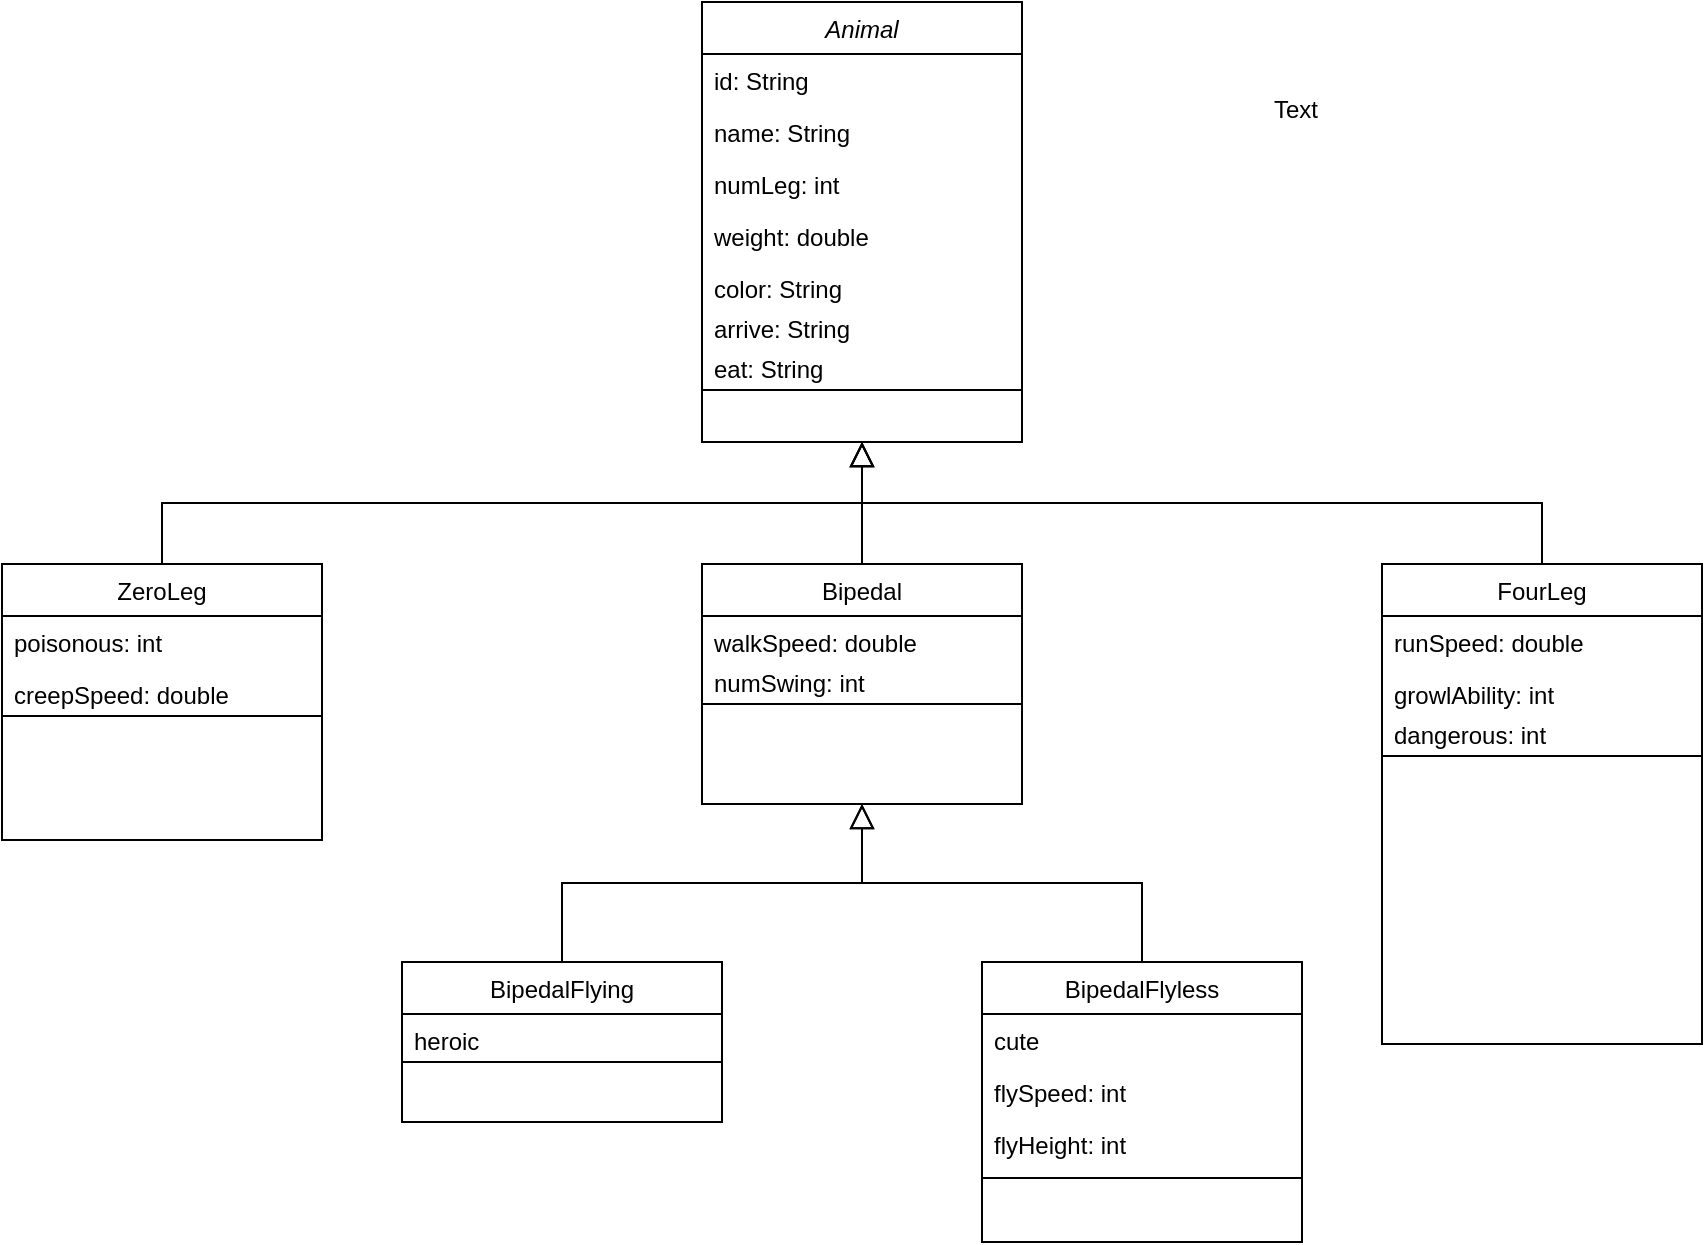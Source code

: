 <mxfile version="14.1.8" type="github">
  <diagram id="C5RBs43oDa-KdzZeNtuy" name="Page-1">
    <mxGraphModel dx="1865" dy="548" grid="1" gridSize="10" guides="1" tooltips="1" connect="1" arrows="1" fold="1" page="1" pageScale="1" pageWidth="827" pageHeight="1169" math="0" shadow="0">
      <root>
        <mxCell id="WIyWlLk6GJQsqaUBKTNV-0" />
        <mxCell id="WIyWlLk6GJQsqaUBKTNV-1" parent="WIyWlLk6GJQsqaUBKTNV-0" />
        <mxCell id="zkfFHV4jXpPFQw0GAbJ--0" value="Animal" style="swimlane;fontStyle=2;align=center;verticalAlign=top;childLayout=stackLayout;horizontal=1;startSize=26;horizontalStack=0;resizeParent=1;resizeLast=0;collapsible=1;marginBottom=0;rounded=0;shadow=0;strokeWidth=1;" parent="WIyWlLk6GJQsqaUBKTNV-1" vertex="1">
          <mxGeometry x="220" y="120" width="160" height="220" as="geometry">
            <mxRectangle x="230" y="140" width="160" height="26" as="alternateBounds" />
          </mxGeometry>
        </mxCell>
        <mxCell id="zkfFHV4jXpPFQw0GAbJ--2" value="id: String " style="text;align=left;verticalAlign=top;spacingLeft=4;spacingRight=4;overflow=hidden;rotatable=0;points=[[0,0.5],[1,0.5]];portConstraint=eastwest;rounded=0;shadow=0;html=0;" parent="zkfFHV4jXpPFQw0GAbJ--0" vertex="1">
          <mxGeometry y="26" width="160" height="26" as="geometry" />
        </mxCell>
        <mxCell id="zkfFHV4jXpPFQw0GAbJ--1" value="name: String" style="text;align=left;verticalAlign=top;spacingLeft=4;spacingRight=4;overflow=hidden;rotatable=0;points=[[0,0.5],[1,0.5]];portConstraint=eastwest;" parent="zkfFHV4jXpPFQw0GAbJ--0" vertex="1">
          <mxGeometry y="52" width="160" height="26" as="geometry" />
        </mxCell>
        <mxCell id="zkfFHV4jXpPFQw0GAbJ--3" value="numLeg: int" style="text;align=left;verticalAlign=top;spacingLeft=4;spacingRight=4;overflow=hidden;rotatable=0;points=[[0,0.5],[1,0.5]];portConstraint=eastwest;rounded=0;shadow=0;html=0;" parent="zkfFHV4jXpPFQw0GAbJ--0" vertex="1">
          <mxGeometry y="78" width="160" height="26" as="geometry" />
        </mxCell>
        <mxCell id="mXU3f5jDPREztVTC0XQW-5" value="weight: double" style="text;align=left;verticalAlign=top;spacingLeft=4;spacingRight=4;overflow=hidden;rotatable=0;points=[[0,0.5],[1,0.5]];portConstraint=eastwest;rounded=0;shadow=0;html=0;" parent="zkfFHV4jXpPFQw0GAbJ--0" vertex="1">
          <mxGeometry y="104" width="160" height="26" as="geometry" />
        </mxCell>
        <mxCell id="Qt1jgcoyq6LtD87Y_nXF-11" value="color: String" style="text;html=1;resizable=0;autosize=1;align=left;verticalAlign=top;points=[];fillColor=none;strokeColor=none;rounded=0;shadow=0;spacingLeft=4;spacingRight=4;" parent="zkfFHV4jXpPFQw0GAbJ--0" vertex="1">
          <mxGeometry y="130" width="160" height="20" as="geometry" />
        </mxCell>
        <mxCell id="Qt1jgcoyq6LtD87Y_nXF-17" value="arrive: String" style="text;html=1;resizable=0;autosize=1;align=left;verticalAlign=top;points=[];fillColor=none;strokeColor=none;rounded=0;shadow=0;spacingLeft=4;spacingRight=4;" parent="zkfFHV4jXpPFQw0GAbJ--0" vertex="1">
          <mxGeometry y="150" width="160" height="20" as="geometry" />
        </mxCell>
        <mxCell id="Qt1jgcoyq6LtD87Y_nXF-16" value="eat: String" style="text;html=1;resizable=0;autosize=1;align=left;verticalAlign=top;points=[];fillColor=none;strokeColor=none;rounded=0;shadow=0;spacingLeft=4;spacingRight=4;" parent="zkfFHV4jXpPFQw0GAbJ--0" vertex="1">
          <mxGeometry y="170" width="160" height="20" as="geometry" />
        </mxCell>
        <mxCell id="zkfFHV4jXpPFQw0GAbJ--4" value="" style="line;html=1;strokeWidth=1;align=left;verticalAlign=middle;spacingTop=-1;spacingLeft=3;spacingRight=3;rotatable=0;labelPosition=right;points=[];portConstraint=eastwest;" parent="zkfFHV4jXpPFQw0GAbJ--0" vertex="1">
          <mxGeometry y="190" width="160" height="8" as="geometry" />
        </mxCell>
        <mxCell id="zkfFHV4jXpPFQw0GAbJ--6" value="ZeroLeg" style="swimlane;fontStyle=0;align=center;verticalAlign=top;childLayout=stackLayout;horizontal=1;startSize=26;horizontalStack=0;resizeParent=1;resizeLast=0;collapsible=1;marginBottom=0;rounded=0;shadow=0;strokeWidth=1;" parent="WIyWlLk6GJQsqaUBKTNV-1" vertex="1">
          <mxGeometry x="-130" y="401" width="160" height="138" as="geometry">
            <mxRectangle x="130" y="380" width="160" height="26" as="alternateBounds" />
          </mxGeometry>
        </mxCell>
        <mxCell id="zkfFHV4jXpPFQw0GAbJ--7" value="poisonous: int" style="text;align=left;verticalAlign=top;spacingLeft=4;spacingRight=4;overflow=hidden;rotatable=0;points=[[0,0.5],[1,0.5]];portConstraint=eastwest;" parent="zkfFHV4jXpPFQw0GAbJ--6" vertex="1">
          <mxGeometry y="26" width="160" height="26" as="geometry" />
        </mxCell>
        <mxCell id="Qt1jgcoyq6LtD87Y_nXF-12" value="creepSpeed: double" style="text;html=1;resizable=0;autosize=1;align=left;verticalAlign=top;points=[];fillColor=none;strokeColor=none;rounded=0;shadow=0;spacingLeft=4;spacingRight=4;" parent="zkfFHV4jXpPFQw0GAbJ--6" vertex="1">
          <mxGeometry y="52" width="160" height="20" as="geometry" />
        </mxCell>
        <mxCell id="zkfFHV4jXpPFQw0GAbJ--9" value="" style="line;html=1;strokeWidth=1;align=left;verticalAlign=middle;spacingTop=-1;spacingLeft=3;spacingRight=3;rotatable=0;labelPosition=right;points=[];portConstraint=eastwest;" parent="zkfFHV4jXpPFQw0GAbJ--6" vertex="1">
          <mxGeometry y="72" width="160" height="8" as="geometry" />
        </mxCell>
        <mxCell id="zkfFHV4jXpPFQw0GAbJ--12" value="" style="endArrow=block;endSize=10;endFill=0;shadow=0;strokeWidth=1;rounded=0;edgeStyle=elbowEdgeStyle;elbow=vertical;" parent="WIyWlLk6GJQsqaUBKTNV-1" source="zkfFHV4jXpPFQw0GAbJ--6" target="zkfFHV4jXpPFQw0GAbJ--0" edge="1">
          <mxGeometry width="160" relative="1" as="geometry">
            <mxPoint x="200" y="203" as="sourcePoint" />
            <mxPoint x="200" y="203" as="targetPoint" />
          </mxGeometry>
        </mxCell>
        <mxCell id="zkfFHV4jXpPFQw0GAbJ--13" value="FourLeg" style="swimlane;fontStyle=0;align=center;verticalAlign=top;childLayout=stackLayout;horizontal=1;startSize=26;horizontalStack=0;resizeParent=1;resizeLast=0;collapsible=1;marginBottom=0;rounded=0;shadow=0;strokeWidth=1;" parent="WIyWlLk6GJQsqaUBKTNV-1" vertex="1">
          <mxGeometry x="560" y="401" width="160" height="240" as="geometry">
            <mxRectangle x="340" y="380" width="170" height="26" as="alternateBounds" />
          </mxGeometry>
        </mxCell>
        <mxCell id="zkfFHV4jXpPFQw0GAbJ--14" value="runSpeed: double" style="text;align=left;verticalAlign=top;spacingLeft=4;spacingRight=4;overflow=hidden;rotatable=0;points=[[0,0.5],[1,0.5]];portConstraint=eastwest;" parent="zkfFHV4jXpPFQw0GAbJ--13" vertex="1">
          <mxGeometry y="26" width="160" height="26" as="geometry" />
        </mxCell>
        <mxCell id="Qt1jgcoyq6LtD87Y_nXF-14" value="growlAbility: int" style="text;html=1;resizable=0;autosize=1;align=left;verticalAlign=top;points=[];fillColor=none;strokeColor=none;rounded=0;shadow=0;spacingLeft=4;spacingRight=4;" parent="zkfFHV4jXpPFQw0GAbJ--13" vertex="1">
          <mxGeometry y="52" width="160" height="20" as="geometry" />
        </mxCell>
        <mxCell id="Qt1jgcoyq6LtD87Y_nXF-15" value="dangerous: int" style="text;html=1;resizable=0;autosize=1;align=left;verticalAlign=top;points=[];fillColor=none;strokeColor=none;rounded=0;shadow=0;spacingLeft=4;spacingRight=4;" parent="zkfFHV4jXpPFQw0GAbJ--13" vertex="1">
          <mxGeometry y="72" width="160" height="20" as="geometry" />
        </mxCell>
        <mxCell id="zkfFHV4jXpPFQw0GAbJ--15" value="" style="line;html=1;strokeWidth=1;align=left;verticalAlign=middle;spacingTop=-1;spacingLeft=3;spacingRight=3;rotatable=0;labelPosition=right;points=[];portConstraint=eastwest;" parent="zkfFHV4jXpPFQw0GAbJ--13" vertex="1">
          <mxGeometry y="92" width="160" height="8" as="geometry" />
        </mxCell>
        <mxCell id="zkfFHV4jXpPFQw0GAbJ--16" value="" style="endArrow=block;endSize=10;endFill=0;shadow=0;strokeWidth=1;rounded=0;edgeStyle=elbowEdgeStyle;elbow=vertical;" parent="WIyWlLk6GJQsqaUBKTNV-1" source="zkfFHV4jXpPFQw0GAbJ--13" target="zkfFHV4jXpPFQw0GAbJ--0" edge="1">
          <mxGeometry width="160" relative="1" as="geometry">
            <mxPoint x="210" y="373" as="sourcePoint" />
            <mxPoint x="310" y="271" as="targetPoint" />
          </mxGeometry>
        </mxCell>
        <mxCell id="AHDwlvnx33oQontYvTsI-0" style="edgeStyle=elbowEdgeStyle;rounded=0;orthogonalLoop=1;jettySize=auto;elbow=vertical;html=1;entryX=0.5;entryY=1;entryDx=0;entryDy=0;endArrow=block;endFill=0;endSize=10;" parent="WIyWlLk6GJQsqaUBKTNV-1" source="mXU3f5jDPREztVTC0XQW-7" target="zkfFHV4jXpPFQw0GAbJ--0" edge="1">
          <mxGeometry relative="1" as="geometry" />
        </mxCell>
        <mxCell id="mXU3f5jDPREztVTC0XQW-7" value="Bipedal" style="swimlane;fontStyle=0;align=center;verticalAlign=top;childLayout=stackLayout;horizontal=1;startSize=26;horizontalStack=0;resizeParent=1;resizeLast=0;collapsible=1;marginBottom=0;rounded=0;shadow=0;strokeWidth=1;" parent="WIyWlLk6GJQsqaUBKTNV-1" vertex="1">
          <mxGeometry x="220" y="401" width="160" height="120" as="geometry">
            <mxRectangle x="340" y="380" width="170" height="26" as="alternateBounds" />
          </mxGeometry>
        </mxCell>
        <mxCell id="Qt1jgcoyq6LtD87Y_nXF-13" value="walkSpeed: double" style="text;html=1;resizable=0;autosize=1;align=left;verticalAlign=top;points=[];fillColor=none;strokeColor=none;rounded=0;shadow=0;spacingLeft=4;spacingRight=4;" parent="mXU3f5jDPREztVTC0XQW-7" vertex="1">
          <mxGeometry y="26" width="160" height="20" as="geometry" />
        </mxCell>
        <mxCell id="Qt1jgcoyq6LtD87Y_nXF-10" value="numSwing: int" style="text;html=1;resizable=0;autosize=1;align=left;verticalAlign=top;points=[];fillColor=none;strokeColor=none;rounded=0;shadow=0;spacingLeft=4;spacingRight=4;" parent="mXU3f5jDPREztVTC0XQW-7" vertex="1">
          <mxGeometry y="46" width="160" height="20" as="geometry" />
        </mxCell>
        <mxCell id="mXU3f5jDPREztVTC0XQW-9" value="" style="line;html=1;strokeWidth=1;align=left;verticalAlign=middle;spacingTop=-1;spacingLeft=3;spacingRight=3;rotatable=0;labelPosition=right;points=[];portConstraint=eastwest;" parent="mXU3f5jDPREztVTC0XQW-7" vertex="1">
          <mxGeometry y="66" width="160" height="8" as="geometry" />
        </mxCell>
        <mxCell id="AHDwlvnx33oQontYvTsI-7" style="edgeStyle=elbowEdgeStyle;rounded=0;orthogonalLoop=1;jettySize=auto;elbow=vertical;html=1;entryX=0.5;entryY=1;entryDx=0;entryDy=0;endArrow=block;endFill=0;endSize=10;" parent="WIyWlLk6GJQsqaUBKTNV-1" source="AHDwlvnx33oQontYvTsI-1" target="mXU3f5jDPREztVTC0XQW-7" edge="1">
          <mxGeometry relative="1" as="geometry" />
        </mxCell>
        <mxCell id="AHDwlvnx33oQontYvTsI-1" value="BipedalFlying" style="swimlane;fontStyle=0;align=center;verticalAlign=top;childLayout=stackLayout;horizontal=1;startSize=26;horizontalStack=0;resizeParent=1;resizeLast=0;collapsible=1;marginBottom=0;rounded=0;shadow=0;strokeWidth=1;" parent="WIyWlLk6GJQsqaUBKTNV-1" vertex="1">
          <mxGeometry x="70" y="600" width="160" height="80" as="geometry">
            <mxRectangle x="340" y="380" width="170" height="26" as="alternateBounds" />
          </mxGeometry>
        </mxCell>
        <mxCell id="Qt1jgcoyq6LtD87Y_nXF-19" value="heroic" style="text;html=1;resizable=0;autosize=1;align=left;verticalAlign=top;points=[];fillColor=none;strokeColor=none;rounded=0;shadow=0;spacingLeft=4;spacingRight=4;" parent="AHDwlvnx33oQontYvTsI-1" vertex="1">
          <mxGeometry y="26" width="160" height="20" as="geometry" />
        </mxCell>
        <mxCell id="AHDwlvnx33oQontYvTsI-3" value="" style="line;html=1;strokeWidth=1;align=left;verticalAlign=middle;spacingTop=-1;spacingLeft=3;spacingRight=3;rotatable=0;labelPosition=right;points=[];portConstraint=eastwest;" parent="AHDwlvnx33oQontYvTsI-1" vertex="1">
          <mxGeometry y="46" width="160" height="8" as="geometry" />
        </mxCell>
        <mxCell id="AHDwlvnx33oQontYvTsI-8" style="edgeStyle=elbowEdgeStyle;rounded=0;orthogonalLoop=1;jettySize=auto;elbow=vertical;html=1;endArrow=block;endFill=0;endSize=10;entryX=0.5;entryY=1;entryDx=0;entryDy=0;" parent="WIyWlLk6GJQsqaUBKTNV-1" source="AHDwlvnx33oQontYvTsI-4" target="mXU3f5jDPREztVTC0XQW-7" edge="1">
          <mxGeometry relative="1" as="geometry">
            <mxPoint x="300" y="450" as="targetPoint" />
          </mxGeometry>
        </mxCell>
        <mxCell id="AHDwlvnx33oQontYvTsI-4" value="BipedalFlyless" style="swimlane;fontStyle=0;align=center;verticalAlign=top;childLayout=stackLayout;horizontal=1;startSize=26;horizontalStack=0;resizeParent=1;resizeLast=0;collapsible=1;marginBottom=0;rounded=0;shadow=0;strokeWidth=1;" parent="WIyWlLk6GJQsqaUBKTNV-1" vertex="1">
          <mxGeometry x="360" y="600" width="160" height="140" as="geometry">
            <mxRectangle x="340" y="380" width="170" height="26" as="alternateBounds" />
          </mxGeometry>
        </mxCell>
        <mxCell id="AHDwlvnx33oQontYvTsI-5" value="cute" style="text;align=left;verticalAlign=top;spacingLeft=4;spacingRight=4;overflow=hidden;rotatable=0;points=[[0,0.5],[1,0.5]];portConstraint=eastwest;" parent="AHDwlvnx33oQontYvTsI-4" vertex="1">
          <mxGeometry y="26" width="160" height="26" as="geometry" />
        </mxCell>
        <mxCell id="mXU3f5jDPREztVTC0XQW-8" value="flySpeed: int" style="text;align=left;verticalAlign=top;spacingLeft=4;spacingRight=4;overflow=hidden;rotatable=0;points=[[0,0.5],[1,0.5]];portConstraint=eastwest;" parent="AHDwlvnx33oQontYvTsI-4" vertex="1">
          <mxGeometry y="52" width="160" height="26" as="geometry" />
        </mxCell>
        <mxCell id="o46EXD9OO0vBj13vOHu3-0" value="flyHeight: int" style="text;align=left;verticalAlign=top;spacingLeft=4;spacingRight=4;overflow=hidden;rotatable=0;points=[[0,0.5],[1,0.5]];portConstraint=eastwest;" vertex="1" parent="AHDwlvnx33oQontYvTsI-4">
          <mxGeometry y="78" width="160" height="26" as="geometry" />
        </mxCell>
        <mxCell id="AHDwlvnx33oQontYvTsI-6" value="" style="line;html=1;strokeWidth=1;align=left;verticalAlign=middle;spacingTop=-1;spacingLeft=3;spacingRight=3;rotatable=0;labelPosition=right;points=[];portConstraint=eastwest;" parent="AHDwlvnx33oQontYvTsI-4" vertex="1">
          <mxGeometry y="104" width="160" height="8" as="geometry" />
        </mxCell>
        <mxCell id="Qt1jgcoyq6LtD87Y_nXF-8" value="Text" style="text;html=1;resizable=0;autosize=1;align=left;verticalAlign=top;points=[];fillColor=none;strokeColor=none;rounded=0;shadow=0;spacingLeft=4;spacingRight=4;" parent="WIyWlLk6GJQsqaUBKTNV-1" vertex="1">
          <mxGeometry x="500" y="160" width="160" height="20" as="geometry" />
        </mxCell>
      </root>
    </mxGraphModel>
  </diagram>
</mxfile>
